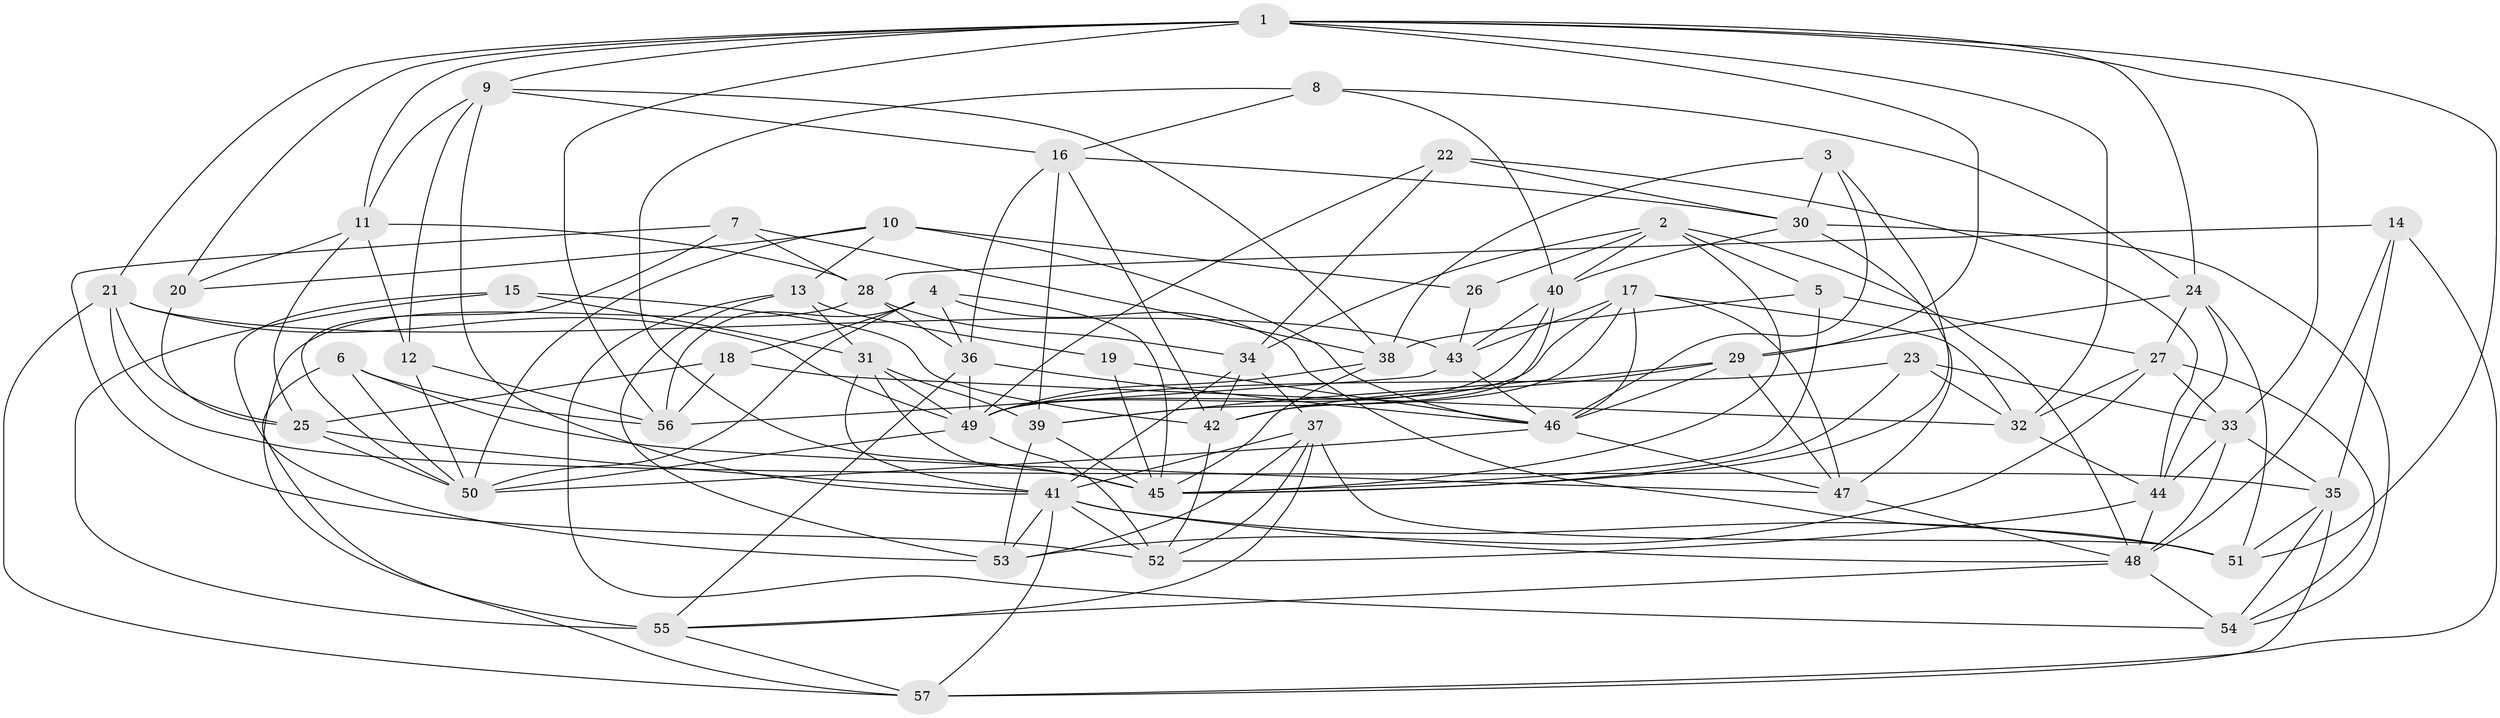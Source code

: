 // original degree distribution, {4: 1.0}
// Generated by graph-tools (version 1.1) at 2025/26/03/09/25 03:26:59]
// undirected, 57 vertices, 166 edges
graph export_dot {
graph [start="1"]
  node [color=gray90,style=filled];
  1;
  2;
  3;
  4;
  5;
  6;
  7;
  8;
  9;
  10;
  11;
  12;
  13;
  14;
  15;
  16;
  17;
  18;
  19;
  20;
  21;
  22;
  23;
  24;
  25;
  26;
  27;
  28;
  29;
  30;
  31;
  32;
  33;
  34;
  35;
  36;
  37;
  38;
  39;
  40;
  41;
  42;
  43;
  44;
  45;
  46;
  47;
  48;
  49;
  50;
  51;
  52;
  53;
  54;
  55;
  56;
  57;
  1 -- 9 [weight=1.0];
  1 -- 11 [weight=1.0];
  1 -- 20 [weight=1.0];
  1 -- 21 [weight=1.0];
  1 -- 24 [weight=1.0];
  1 -- 29 [weight=1.0];
  1 -- 32 [weight=1.0];
  1 -- 33 [weight=1.0];
  1 -- 51 [weight=1.0];
  1 -- 56 [weight=1.0];
  2 -- 5 [weight=1.0];
  2 -- 26 [weight=1.0];
  2 -- 34 [weight=1.0];
  2 -- 40 [weight=1.0];
  2 -- 45 [weight=1.0];
  2 -- 48 [weight=1.0];
  3 -- 30 [weight=1.0];
  3 -- 38 [weight=1.0];
  3 -- 45 [weight=1.0];
  3 -- 46 [weight=1.0];
  4 -- 18 [weight=1.0];
  4 -- 36 [weight=1.0];
  4 -- 45 [weight=1.0];
  4 -- 50 [weight=1.0];
  4 -- 51 [weight=1.0];
  4 -- 56 [weight=1.0];
  5 -- 27 [weight=1.0];
  5 -- 38 [weight=1.0];
  5 -- 45 [weight=1.0];
  6 -- 47 [weight=1.0];
  6 -- 50 [weight=1.0];
  6 -- 56 [weight=1.0];
  6 -- 57 [weight=1.0];
  7 -- 28 [weight=1.0];
  7 -- 38 [weight=1.0];
  7 -- 50 [weight=1.0];
  7 -- 52 [weight=1.0];
  8 -- 16 [weight=1.0];
  8 -- 24 [weight=1.0];
  8 -- 40 [weight=1.0];
  8 -- 45 [weight=1.0];
  9 -- 11 [weight=1.0];
  9 -- 12 [weight=1.0];
  9 -- 16 [weight=1.0];
  9 -- 38 [weight=1.0];
  9 -- 41 [weight=1.0];
  10 -- 13 [weight=1.0];
  10 -- 20 [weight=1.0];
  10 -- 26 [weight=2.0];
  10 -- 46 [weight=1.0];
  10 -- 50 [weight=1.0];
  11 -- 12 [weight=1.0];
  11 -- 20 [weight=1.0];
  11 -- 25 [weight=1.0];
  11 -- 28 [weight=1.0];
  12 -- 50 [weight=1.0];
  12 -- 56 [weight=1.0];
  13 -- 19 [weight=2.0];
  13 -- 31 [weight=1.0];
  13 -- 53 [weight=1.0];
  13 -- 54 [weight=1.0];
  14 -- 28 [weight=1.0];
  14 -- 35 [weight=1.0];
  14 -- 48 [weight=1.0];
  14 -- 57 [weight=1.0];
  15 -- 31 [weight=1.0];
  15 -- 42 [weight=1.0];
  15 -- 53 [weight=1.0];
  15 -- 55 [weight=1.0];
  16 -- 30 [weight=1.0];
  16 -- 36 [weight=1.0];
  16 -- 39 [weight=1.0];
  16 -- 42 [weight=1.0];
  17 -- 32 [weight=1.0];
  17 -- 39 [weight=1.0];
  17 -- 43 [weight=1.0];
  17 -- 46 [weight=1.0];
  17 -- 47 [weight=1.0];
  17 -- 49 [weight=1.0];
  18 -- 25 [weight=1.0];
  18 -- 32 [weight=1.0];
  18 -- 56 [weight=1.0];
  19 -- 45 [weight=1.0];
  19 -- 46 [weight=1.0];
  20 -- 25 [weight=1.0];
  21 -- 25 [weight=1.0];
  21 -- 35 [weight=1.0];
  21 -- 43 [weight=1.0];
  21 -- 49 [weight=1.0];
  21 -- 57 [weight=1.0];
  22 -- 30 [weight=1.0];
  22 -- 34 [weight=1.0];
  22 -- 44 [weight=1.0];
  22 -- 49 [weight=1.0];
  23 -- 32 [weight=1.0];
  23 -- 33 [weight=1.0];
  23 -- 45 [weight=1.0];
  23 -- 49 [weight=1.0];
  24 -- 27 [weight=1.0];
  24 -- 29 [weight=1.0];
  24 -- 44 [weight=1.0];
  24 -- 51 [weight=1.0];
  25 -- 41 [weight=1.0];
  25 -- 50 [weight=1.0];
  26 -- 43 [weight=1.0];
  27 -- 32 [weight=1.0];
  27 -- 33 [weight=1.0];
  27 -- 53 [weight=1.0];
  27 -- 54 [weight=1.0];
  28 -- 34 [weight=1.0];
  28 -- 36 [weight=1.0];
  28 -- 55 [weight=1.0];
  29 -- 39 [weight=1.0];
  29 -- 42 [weight=1.0];
  29 -- 46 [weight=1.0];
  29 -- 47 [weight=1.0];
  30 -- 40 [weight=1.0];
  30 -- 47 [weight=1.0];
  30 -- 54 [weight=1.0];
  31 -- 39 [weight=1.0];
  31 -- 41 [weight=1.0];
  31 -- 45 [weight=1.0];
  31 -- 49 [weight=1.0];
  32 -- 44 [weight=1.0];
  33 -- 35 [weight=1.0];
  33 -- 44 [weight=1.0];
  33 -- 48 [weight=1.0];
  34 -- 37 [weight=1.0];
  34 -- 41 [weight=1.0];
  34 -- 42 [weight=1.0];
  35 -- 51 [weight=1.0];
  35 -- 54 [weight=1.0];
  35 -- 57 [weight=1.0];
  36 -- 46 [weight=1.0];
  36 -- 49 [weight=1.0];
  36 -- 55 [weight=1.0];
  37 -- 41 [weight=1.0];
  37 -- 51 [weight=1.0];
  37 -- 52 [weight=1.0];
  37 -- 53 [weight=1.0];
  37 -- 55 [weight=1.0];
  38 -- 45 [weight=1.0];
  38 -- 49 [weight=1.0];
  39 -- 45 [weight=1.0];
  39 -- 53 [weight=1.0];
  40 -- 42 [weight=1.0];
  40 -- 43 [weight=1.0];
  40 -- 49 [weight=1.0];
  41 -- 48 [weight=1.0];
  41 -- 51 [weight=1.0];
  41 -- 52 [weight=1.0];
  41 -- 53 [weight=1.0];
  41 -- 57 [weight=1.0];
  42 -- 52 [weight=1.0];
  43 -- 46 [weight=1.0];
  43 -- 56 [weight=1.0];
  44 -- 48 [weight=1.0];
  44 -- 52 [weight=1.0];
  46 -- 47 [weight=2.0];
  46 -- 50 [weight=1.0];
  47 -- 48 [weight=2.0];
  48 -- 54 [weight=2.0];
  48 -- 55 [weight=1.0];
  49 -- 50 [weight=1.0];
  49 -- 52 [weight=1.0];
  55 -- 57 [weight=1.0];
}
